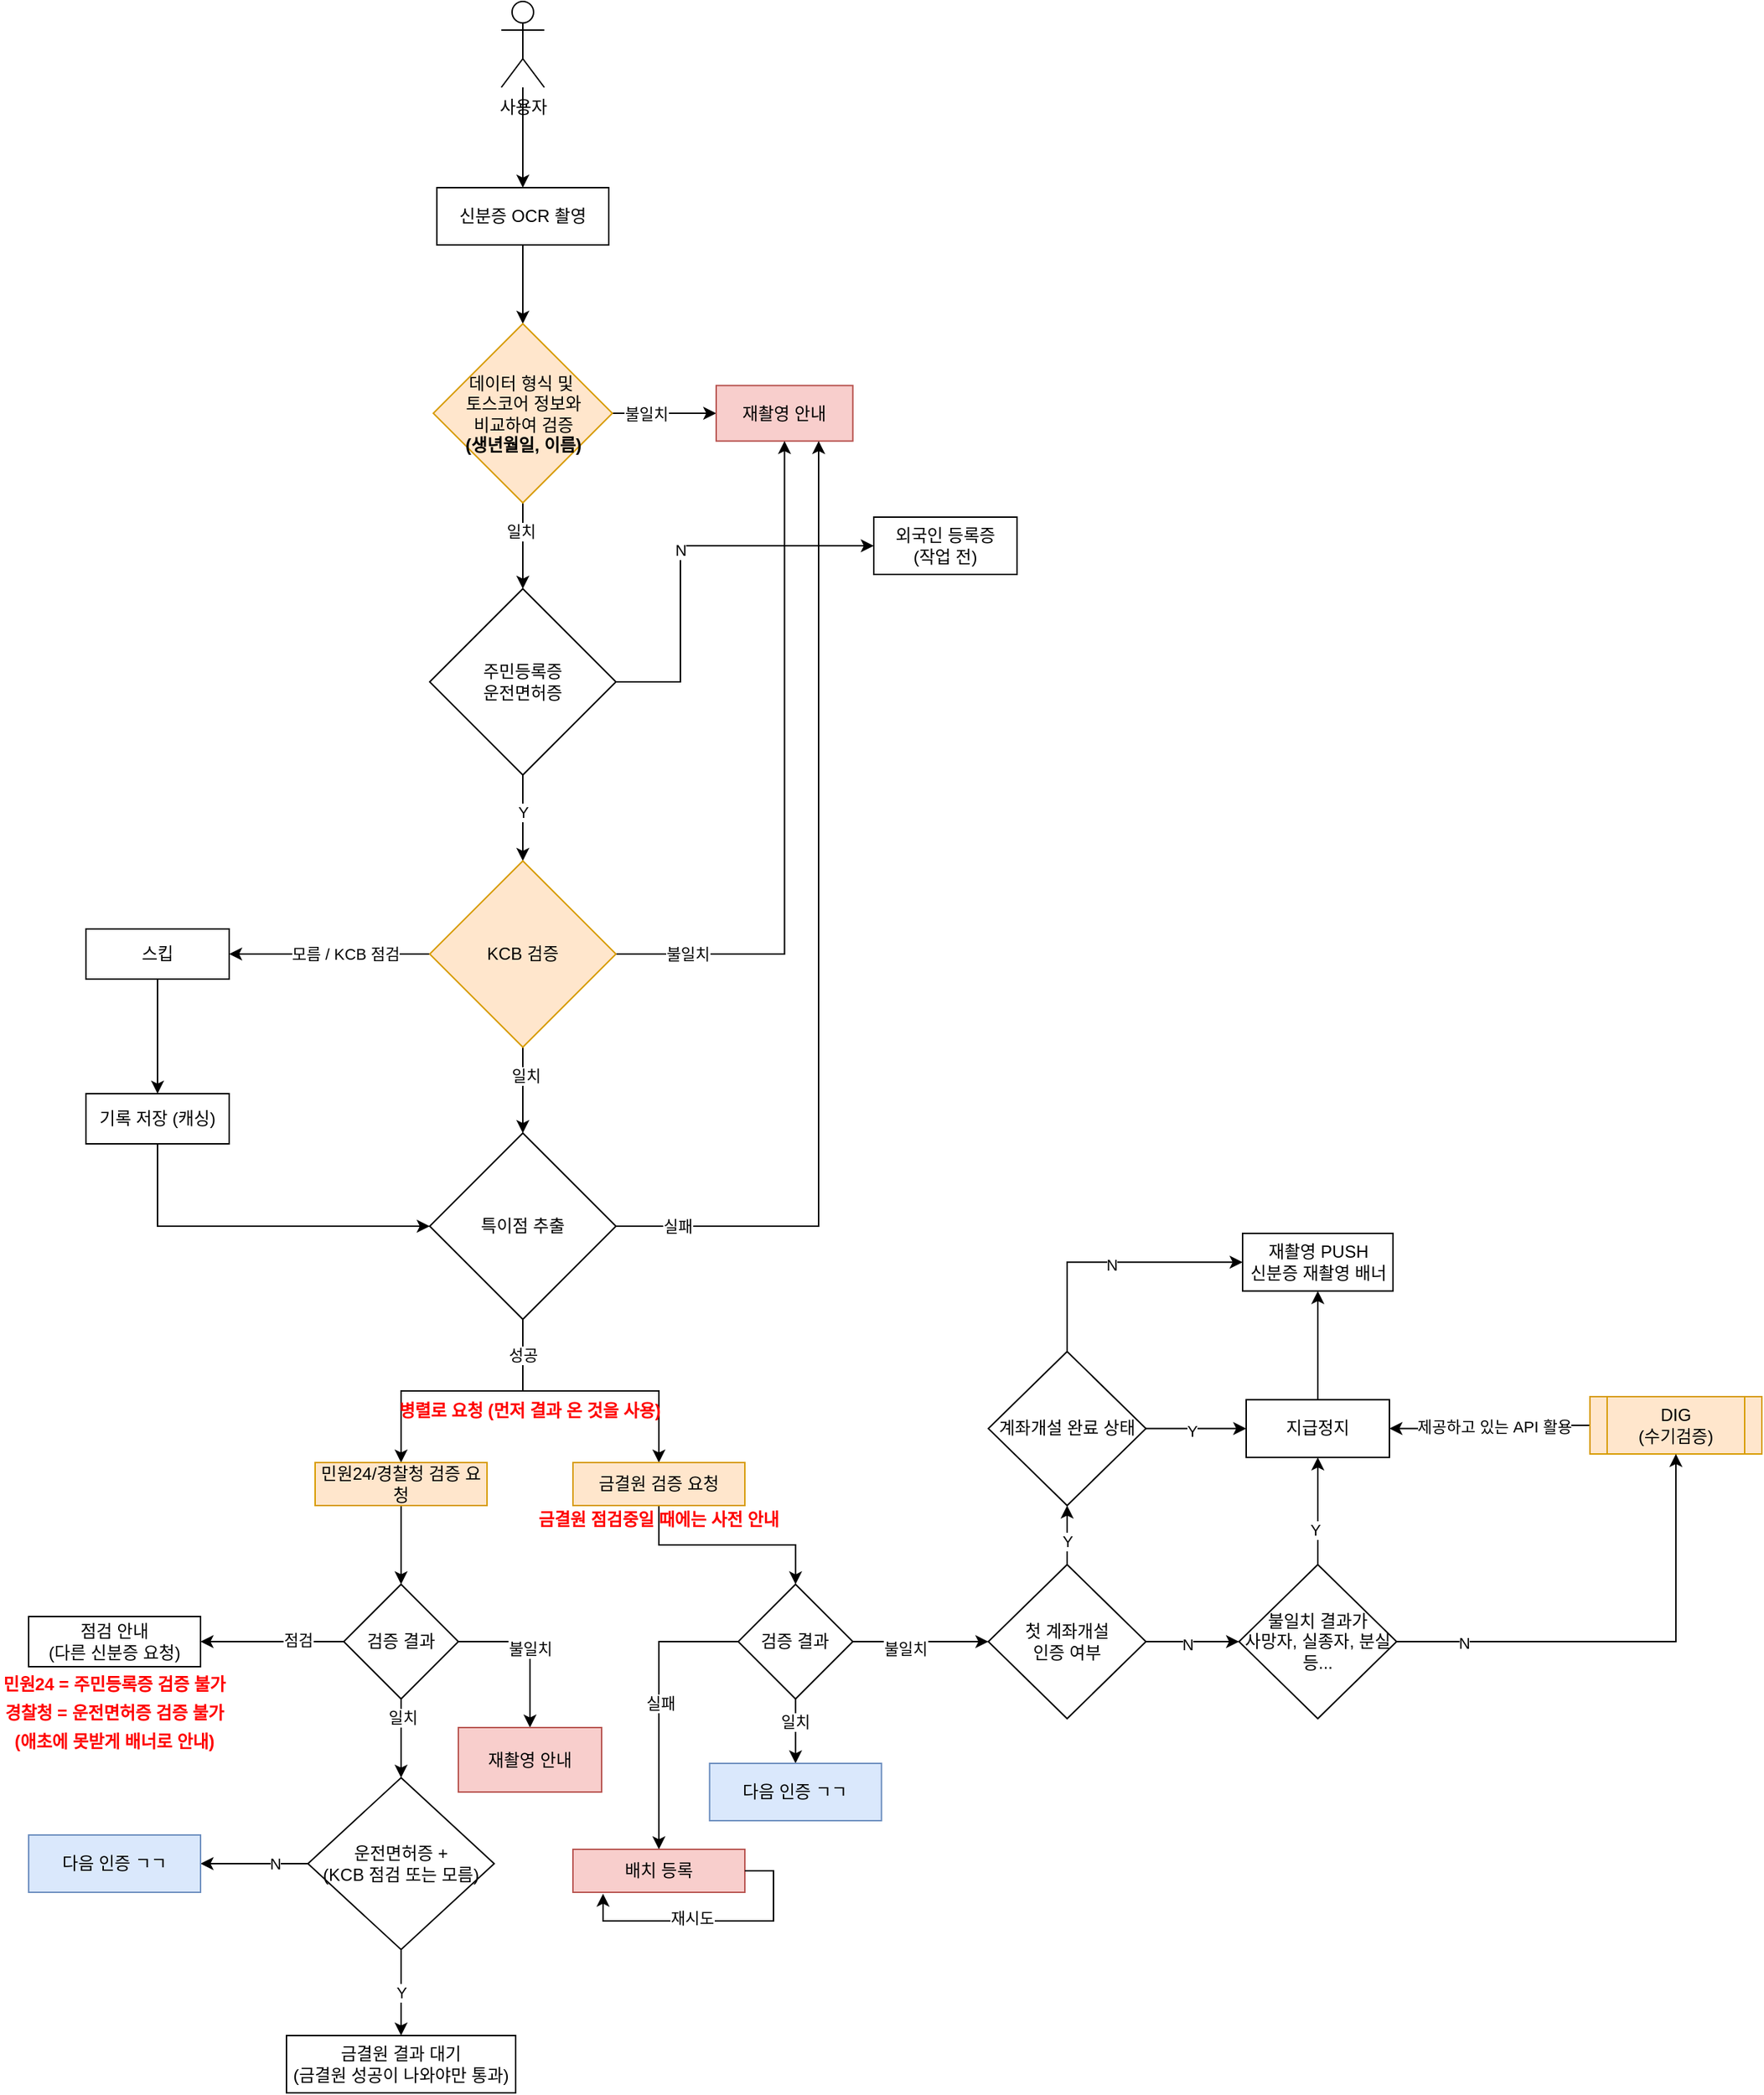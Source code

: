 <mxfile version="14.6.12" type="github">
  <diagram id="C5RBs43oDa-KdzZeNtuy" name="Page-1">
    <mxGraphModel dx="1773" dy="541" grid="1" gridSize="10" guides="1" tooltips="1" connect="1" arrows="1" fold="1" page="1" pageScale="1" pageWidth="827" pageHeight="1169" math="0" shadow="0">
      <root>
        <mxCell id="WIyWlLk6GJQsqaUBKTNV-0" />
        <mxCell id="WIyWlLk6GJQsqaUBKTNV-1" parent="WIyWlLk6GJQsqaUBKTNV-0" />
        <mxCell id="xMfNHaJi8qfaiqYtk1ZG-2" value="" style="edgeStyle=orthogonalEdgeStyle;rounded=0;orthogonalLoop=1;jettySize=auto;html=1;" edge="1" parent="WIyWlLk6GJQsqaUBKTNV-1" source="xMfNHaJi8qfaiqYtk1ZG-0" target="xMfNHaJi8qfaiqYtk1ZG-1">
          <mxGeometry relative="1" as="geometry" />
        </mxCell>
        <mxCell id="xMfNHaJi8qfaiqYtk1ZG-0" value="사용자" style="shape=umlActor;verticalLabelPosition=bottom;verticalAlign=top;html=1;outlineConnect=0;" vertex="1" parent="WIyWlLk6GJQsqaUBKTNV-1">
          <mxGeometry x="220" y="20" width="30" height="60" as="geometry" />
        </mxCell>
        <mxCell id="xMfNHaJi8qfaiqYtk1ZG-4" value="" style="edgeStyle=orthogonalEdgeStyle;rounded=0;orthogonalLoop=1;jettySize=auto;html=1;" edge="1" parent="WIyWlLk6GJQsqaUBKTNV-1" source="xMfNHaJi8qfaiqYtk1ZG-1" target="xMfNHaJi8qfaiqYtk1ZG-3">
          <mxGeometry relative="1" as="geometry" />
        </mxCell>
        <mxCell id="xMfNHaJi8qfaiqYtk1ZG-1" value="신분증 OCR 촬영" style="whiteSpace=wrap;html=1;verticalAlign=middle;" vertex="1" parent="WIyWlLk6GJQsqaUBKTNV-1">
          <mxGeometry x="175" y="150" width="120" height="40" as="geometry" />
        </mxCell>
        <mxCell id="xMfNHaJi8qfaiqYtk1ZG-6" value="" style="edgeStyle=orthogonalEdgeStyle;rounded=0;orthogonalLoop=1;jettySize=auto;html=1;" edge="1" parent="WIyWlLk6GJQsqaUBKTNV-1" source="xMfNHaJi8qfaiqYtk1ZG-3" target="xMfNHaJi8qfaiqYtk1ZG-5">
          <mxGeometry relative="1" as="geometry" />
        </mxCell>
        <mxCell id="xMfNHaJi8qfaiqYtk1ZG-11" value="일치&amp;nbsp;" style="edgeLabel;html=1;align=center;verticalAlign=middle;resizable=0;points=[];" vertex="1" connectable="0" parent="xMfNHaJi8qfaiqYtk1ZG-6">
          <mxGeometry x="0.24" relative="1" as="geometry">
            <mxPoint y="-17" as="offset" />
          </mxGeometry>
        </mxCell>
        <mxCell id="xMfNHaJi8qfaiqYtk1ZG-13" value="" style="edgeStyle=orthogonalEdgeStyle;rounded=0;orthogonalLoop=1;jettySize=auto;html=1;" edge="1" parent="WIyWlLk6GJQsqaUBKTNV-1" source="xMfNHaJi8qfaiqYtk1ZG-3" target="xMfNHaJi8qfaiqYtk1ZG-12">
          <mxGeometry relative="1" as="geometry" />
        </mxCell>
        <mxCell id="xMfNHaJi8qfaiqYtk1ZG-14" value="불일치" style="edgeLabel;html=1;align=center;verticalAlign=middle;resizable=0;points=[];" vertex="1" connectable="0" parent="xMfNHaJi8qfaiqYtk1ZG-13">
          <mxGeometry x="0.248" y="2" relative="1" as="geometry">
            <mxPoint x="-22" y="2" as="offset" />
          </mxGeometry>
        </mxCell>
        <mxCell id="xMfNHaJi8qfaiqYtk1ZG-3" value="데이터 형식 및&amp;nbsp;&lt;br&gt;토스코어 정보와 &lt;br&gt;비교하여 검증&lt;br&gt;&lt;b&gt;(생년월일, 이름)&lt;/b&gt;" style="rhombus;whiteSpace=wrap;html=1;verticalAlign=middle;fillColor=#ffe6cc;strokeColor=#d79b00;" vertex="1" parent="WIyWlLk6GJQsqaUBKTNV-1">
          <mxGeometry x="172.5" y="245" width="125" height="125" as="geometry" />
        </mxCell>
        <mxCell id="xMfNHaJi8qfaiqYtk1ZG-10" value="N" style="edgeStyle=orthogonalEdgeStyle;rounded=0;orthogonalLoop=1;jettySize=auto;html=1;" edge="1" parent="WIyWlLk6GJQsqaUBKTNV-1" source="xMfNHaJi8qfaiqYtk1ZG-5" target="xMfNHaJi8qfaiqYtk1ZG-9">
          <mxGeometry relative="1" as="geometry">
            <Array as="points">
              <mxPoint x="345" y="495" />
              <mxPoint x="345" y="440" />
              <mxPoint x="345" y="440" />
            </Array>
          </mxGeometry>
        </mxCell>
        <mxCell id="xMfNHaJi8qfaiqYtk1ZG-16" value="" style="edgeStyle=orthogonalEdgeStyle;rounded=0;orthogonalLoop=1;jettySize=auto;html=1;" edge="1" parent="WIyWlLk6GJQsqaUBKTNV-1" source="xMfNHaJi8qfaiqYtk1ZG-5" target="xMfNHaJi8qfaiqYtk1ZG-15">
          <mxGeometry relative="1" as="geometry" />
        </mxCell>
        <mxCell id="xMfNHaJi8qfaiqYtk1ZG-17" value="Y" style="edgeLabel;html=1;align=center;verticalAlign=middle;resizable=0;points=[];" vertex="1" connectable="0" parent="xMfNHaJi8qfaiqYtk1ZG-16">
          <mxGeometry x="-0.15" relative="1" as="geometry">
            <mxPoint as="offset" />
          </mxGeometry>
        </mxCell>
        <mxCell id="xMfNHaJi8qfaiqYtk1ZG-5" value="주민등록증&lt;br&gt;운전면허증" style="rhombus;whiteSpace=wrap;html=1;" vertex="1" parent="WIyWlLk6GJQsqaUBKTNV-1">
          <mxGeometry x="170" y="430" width="130" height="130" as="geometry" />
        </mxCell>
        <mxCell id="xMfNHaJi8qfaiqYtk1ZG-9" value="외국인 등록증&lt;br&gt;(작업 전)" style="whiteSpace=wrap;html=1;" vertex="1" parent="WIyWlLk6GJQsqaUBKTNV-1">
          <mxGeometry x="480" y="380" width="100" height="40" as="geometry" />
        </mxCell>
        <mxCell id="xMfNHaJi8qfaiqYtk1ZG-12" value="재촬영 안내" style="whiteSpace=wrap;html=1;fillColor=#f8cecc;strokeColor=#b85450;" vertex="1" parent="WIyWlLk6GJQsqaUBKTNV-1">
          <mxGeometry x="370" y="288.13" width="95.38" height="38.75" as="geometry" />
        </mxCell>
        <mxCell id="xMfNHaJi8qfaiqYtk1ZG-19" value="" style="edgeStyle=orthogonalEdgeStyle;rounded=0;orthogonalLoop=1;jettySize=auto;html=1;" edge="1" parent="WIyWlLk6GJQsqaUBKTNV-1" source="xMfNHaJi8qfaiqYtk1ZG-15" target="xMfNHaJi8qfaiqYtk1ZG-18">
          <mxGeometry relative="1" as="geometry" />
        </mxCell>
        <mxCell id="xMfNHaJi8qfaiqYtk1ZG-20" value="모름 / KCB 점검" style="edgeLabel;html=1;align=center;verticalAlign=middle;resizable=0;points=[];" vertex="1" connectable="0" parent="xMfNHaJi8qfaiqYtk1ZG-19">
          <mxGeometry x="-0.153" relative="1" as="geometry">
            <mxPoint as="offset" />
          </mxGeometry>
        </mxCell>
        <mxCell id="xMfNHaJi8qfaiqYtk1ZG-24" value="" style="edgeStyle=orthogonalEdgeStyle;rounded=0;orthogonalLoop=1;jettySize=auto;html=1;" edge="1" parent="WIyWlLk6GJQsqaUBKTNV-1" source="xMfNHaJi8qfaiqYtk1ZG-15" target="xMfNHaJi8qfaiqYtk1ZG-23">
          <mxGeometry relative="1" as="geometry" />
        </mxCell>
        <mxCell id="xMfNHaJi8qfaiqYtk1ZG-26" value="일치" style="edgeLabel;html=1;align=center;verticalAlign=middle;resizable=0;points=[];" vertex="1" connectable="0" parent="xMfNHaJi8qfaiqYtk1ZG-24">
          <mxGeometry x="-0.333" y="2" relative="1" as="geometry">
            <mxPoint as="offset" />
          </mxGeometry>
        </mxCell>
        <mxCell id="xMfNHaJi8qfaiqYtk1ZG-28" value="" style="edgeStyle=orthogonalEdgeStyle;rounded=0;orthogonalLoop=1;jettySize=auto;html=1;entryX=0.5;entryY=1;entryDx=0;entryDy=0;" edge="1" parent="WIyWlLk6GJQsqaUBKTNV-1" source="xMfNHaJi8qfaiqYtk1ZG-15" target="xMfNHaJi8qfaiqYtk1ZG-12">
          <mxGeometry relative="1" as="geometry">
            <mxPoint x="370" y="685" as="targetPoint" />
          </mxGeometry>
        </mxCell>
        <mxCell id="xMfNHaJi8qfaiqYtk1ZG-29" value="불일치" style="edgeLabel;html=1;align=center;verticalAlign=middle;resizable=0;points=[];" vertex="1" connectable="0" parent="xMfNHaJi8qfaiqYtk1ZG-28">
          <mxGeometry x="-0.224" y="-4" relative="1" as="geometry">
            <mxPoint x="-72" y="67" as="offset" />
          </mxGeometry>
        </mxCell>
        <mxCell id="xMfNHaJi8qfaiqYtk1ZG-15" value="KCB 검증" style="rhombus;whiteSpace=wrap;html=1;fillColor=#ffe6cc;strokeColor=#d79b00;" vertex="1" parent="WIyWlLk6GJQsqaUBKTNV-1">
          <mxGeometry x="170" y="620" width="130" height="130" as="geometry" />
        </mxCell>
        <mxCell id="xMfNHaJi8qfaiqYtk1ZG-22" value="" style="edgeStyle=orthogonalEdgeStyle;rounded=0;orthogonalLoop=1;jettySize=auto;html=1;" edge="1" parent="WIyWlLk6GJQsqaUBKTNV-1" source="xMfNHaJi8qfaiqYtk1ZG-18" target="xMfNHaJi8qfaiqYtk1ZG-21">
          <mxGeometry relative="1" as="geometry" />
        </mxCell>
        <mxCell id="xMfNHaJi8qfaiqYtk1ZG-18" value="스킵" style="whiteSpace=wrap;html=1;" vertex="1" parent="WIyWlLk6GJQsqaUBKTNV-1">
          <mxGeometry x="-70" y="667.5" width="100" height="35" as="geometry" />
        </mxCell>
        <mxCell id="xMfNHaJi8qfaiqYtk1ZG-25" style="edgeStyle=orthogonalEdgeStyle;rounded=0;orthogonalLoop=1;jettySize=auto;html=1;entryX=0;entryY=0.5;entryDx=0;entryDy=0;" edge="1" parent="WIyWlLk6GJQsqaUBKTNV-1" source="xMfNHaJi8qfaiqYtk1ZG-21" target="xMfNHaJi8qfaiqYtk1ZG-23">
          <mxGeometry relative="1" as="geometry">
            <Array as="points">
              <mxPoint x="-20" y="875" />
            </Array>
          </mxGeometry>
        </mxCell>
        <mxCell id="xMfNHaJi8qfaiqYtk1ZG-21" value="기록 저장 (캐싱)" style="whiteSpace=wrap;html=1;" vertex="1" parent="WIyWlLk6GJQsqaUBKTNV-1">
          <mxGeometry x="-70" y="782.5" width="100" height="35" as="geometry" />
        </mxCell>
        <mxCell id="xMfNHaJi8qfaiqYtk1ZG-32" style="edgeStyle=orthogonalEdgeStyle;rounded=0;orthogonalLoop=1;jettySize=auto;html=1;entryX=0.75;entryY=1;entryDx=0;entryDy=0;" edge="1" parent="WIyWlLk6GJQsqaUBKTNV-1" source="xMfNHaJi8qfaiqYtk1ZG-23" target="xMfNHaJi8qfaiqYtk1ZG-12">
          <mxGeometry relative="1" as="geometry" />
        </mxCell>
        <mxCell id="xMfNHaJi8qfaiqYtk1ZG-33" value="실패" style="edgeLabel;html=1;align=center;verticalAlign=middle;resizable=0;points=[];" vertex="1" connectable="0" parent="xMfNHaJi8qfaiqYtk1ZG-32">
          <mxGeometry x="-0.875" relative="1" as="geometry">
            <mxPoint as="offset" />
          </mxGeometry>
        </mxCell>
        <mxCell id="xMfNHaJi8qfaiqYtk1ZG-35" value="" style="edgeStyle=orthogonalEdgeStyle;rounded=0;orthogonalLoop=1;jettySize=auto;html=1;" edge="1" parent="WIyWlLk6GJQsqaUBKTNV-1" source="xMfNHaJi8qfaiqYtk1ZG-23" target="xMfNHaJi8qfaiqYtk1ZG-34">
          <mxGeometry relative="1" as="geometry" />
        </mxCell>
        <mxCell id="xMfNHaJi8qfaiqYtk1ZG-36" style="edgeStyle=orthogonalEdgeStyle;rounded=0;orthogonalLoop=1;jettySize=auto;html=1;entryX=0.5;entryY=0;entryDx=0;entryDy=0;" edge="1" parent="WIyWlLk6GJQsqaUBKTNV-1" source="xMfNHaJi8qfaiqYtk1ZG-23" target="xMfNHaJi8qfaiqYtk1ZG-37">
          <mxGeometry relative="1" as="geometry">
            <mxPoint x="300" y="1010" as="targetPoint" />
          </mxGeometry>
        </mxCell>
        <mxCell id="xMfNHaJi8qfaiqYtk1ZG-41" value="성공" style="edgeLabel;html=1;align=center;verticalAlign=middle;resizable=0;points=[];" vertex="1" connectable="0" parent="xMfNHaJi8qfaiqYtk1ZG-36">
          <mxGeometry x="-0.746" relative="1" as="geometry">
            <mxPoint as="offset" />
          </mxGeometry>
        </mxCell>
        <mxCell id="xMfNHaJi8qfaiqYtk1ZG-23" value="특이점 추출" style="rhombus;whiteSpace=wrap;html=1;" vertex="1" parent="WIyWlLk6GJQsqaUBKTNV-1">
          <mxGeometry x="170" y="810" width="130" height="130" as="geometry" />
        </mxCell>
        <mxCell id="xMfNHaJi8qfaiqYtk1ZG-45" value="" style="edgeStyle=orthogonalEdgeStyle;rounded=0;orthogonalLoop=1;jettySize=auto;html=1;fontColor=#FF0000;" edge="1" parent="WIyWlLk6GJQsqaUBKTNV-1" source="xMfNHaJi8qfaiqYtk1ZG-34" target="xMfNHaJi8qfaiqYtk1ZG-44">
          <mxGeometry relative="1" as="geometry" />
        </mxCell>
        <mxCell id="xMfNHaJi8qfaiqYtk1ZG-34" value="민원24/경찰청 검증 요청" style="whiteSpace=wrap;html=1;fillColor=#ffe6cc;strokeColor=#d79b00;" vertex="1" parent="WIyWlLk6GJQsqaUBKTNV-1">
          <mxGeometry x="90" y="1040" width="120" height="30" as="geometry" />
        </mxCell>
        <mxCell id="xMfNHaJi8qfaiqYtk1ZG-47" value="" style="edgeStyle=orthogonalEdgeStyle;rounded=0;orthogonalLoop=1;jettySize=auto;html=1;fontColor=#FF0000;" edge="1" parent="WIyWlLk6GJQsqaUBKTNV-1" source="xMfNHaJi8qfaiqYtk1ZG-37" target="xMfNHaJi8qfaiqYtk1ZG-46">
          <mxGeometry relative="1" as="geometry" />
        </mxCell>
        <mxCell id="xMfNHaJi8qfaiqYtk1ZG-37" value="금결원 검증 요청" style="whiteSpace=wrap;html=1;fillColor=#ffe6cc;strokeColor=#d79b00;" vertex="1" parent="WIyWlLk6GJQsqaUBKTNV-1">
          <mxGeometry x="270" y="1040" width="120" height="30" as="geometry" />
        </mxCell>
        <mxCell id="xMfNHaJi8qfaiqYtk1ZG-42" value="병렬로 요청 (먼저 결과 온 것을 사용)" style="text;html=1;strokeColor=none;fillColor=none;align=center;verticalAlign=middle;whiteSpace=wrap;rounded=0;fontStyle=1;fontColor=#FF0000;" vertex="1" parent="WIyWlLk6GJQsqaUBKTNV-1">
          <mxGeometry x="145" y="994" width="190" height="20" as="geometry" />
        </mxCell>
        <mxCell id="xMfNHaJi8qfaiqYtk1ZG-49" value="" style="edgeStyle=orthogonalEdgeStyle;rounded=0;orthogonalLoop=1;jettySize=auto;html=1;fontColor=#FF0000;" edge="1" parent="WIyWlLk6GJQsqaUBKTNV-1" source="xMfNHaJi8qfaiqYtk1ZG-44" target="xMfNHaJi8qfaiqYtk1ZG-48">
          <mxGeometry relative="1" as="geometry" />
        </mxCell>
        <mxCell id="xMfNHaJi8qfaiqYtk1ZG-50" value="&lt;font color=&quot;#000000&quot;&gt;점검&lt;/font&gt;" style="edgeLabel;html=1;align=center;verticalAlign=middle;resizable=0;points=[];fontColor=#FF0000;" vertex="1" connectable="0" parent="xMfNHaJi8qfaiqYtk1ZG-49">
          <mxGeometry x="-0.36" y="-1" relative="1" as="geometry">
            <mxPoint as="offset" />
          </mxGeometry>
        </mxCell>
        <mxCell id="xMfNHaJi8qfaiqYtk1ZG-56" value="" style="edgeStyle=orthogonalEdgeStyle;rounded=0;orthogonalLoop=1;jettySize=auto;html=1;fontColor=#FF0000;" edge="1" parent="WIyWlLk6GJQsqaUBKTNV-1" source="xMfNHaJi8qfaiqYtk1ZG-44" target="xMfNHaJi8qfaiqYtk1ZG-55">
          <mxGeometry relative="1" as="geometry" />
        </mxCell>
        <mxCell id="xMfNHaJi8qfaiqYtk1ZG-57" value="&lt;font color=&quot;#000000&quot;&gt;&lt;span&gt;일치&lt;/span&gt;&lt;/font&gt;" style="edgeLabel;html=1;align=center;verticalAlign=middle;resizable=0;points=[];fontColor=#FF0000;" vertex="1" connectable="0" parent="xMfNHaJi8qfaiqYtk1ZG-56">
          <mxGeometry x="-0.538" y="1" relative="1" as="geometry">
            <mxPoint as="offset" />
          </mxGeometry>
        </mxCell>
        <mxCell id="xMfNHaJi8qfaiqYtk1ZG-64" value="&lt;font color=&quot;#000000&quot;&gt;불일치&lt;/font&gt;" style="edgeStyle=orthogonalEdgeStyle;rounded=0;orthogonalLoop=1;jettySize=auto;html=1;fontColor=#FF0000;" edge="1" parent="WIyWlLk6GJQsqaUBKTNV-1" source="xMfNHaJi8qfaiqYtk1ZG-44" target="xMfNHaJi8qfaiqYtk1ZG-65">
          <mxGeometry relative="1" as="geometry">
            <mxPoint x="230" y="1230" as="targetPoint" />
            <Array as="points">
              <mxPoint x="240" y="1165" />
            </Array>
          </mxGeometry>
        </mxCell>
        <mxCell id="xMfNHaJi8qfaiqYtk1ZG-44" value="검증 결과" style="rhombus;whiteSpace=wrap;html=1;" vertex="1" parent="WIyWlLk6GJQsqaUBKTNV-1">
          <mxGeometry x="110" y="1125" width="80" height="80" as="geometry" />
        </mxCell>
        <mxCell id="xMfNHaJi8qfaiqYtk1ZG-66" style="edgeStyle=orthogonalEdgeStyle;rounded=0;orthogonalLoop=1;jettySize=auto;html=1;fontColor=#FF0000;exitX=0;exitY=0.5;exitDx=0;exitDy=0;" edge="1" parent="WIyWlLk6GJQsqaUBKTNV-1" source="xMfNHaJi8qfaiqYtk1ZG-46" target="xMfNHaJi8qfaiqYtk1ZG-67">
          <mxGeometry relative="1" as="geometry">
            <mxPoint x="330" y="1280" as="targetPoint" />
            <mxPoint x="330" y="1180" as="sourcePoint" />
          </mxGeometry>
        </mxCell>
        <mxCell id="xMfNHaJi8qfaiqYtk1ZG-68" value="실패" style="edgeLabel;html=1;align=center;verticalAlign=middle;resizable=0;points=[];" vertex="1" connectable="0" parent="xMfNHaJi8qfaiqYtk1ZG-66">
          <mxGeometry x="-0.018" y="1" relative="1" as="geometry">
            <mxPoint as="offset" />
          </mxGeometry>
        </mxCell>
        <mxCell id="xMfNHaJi8qfaiqYtk1ZG-72" style="edgeStyle=orthogonalEdgeStyle;rounded=0;orthogonalLoop=1;jettySize=auto;html=1;fontColor=#000000;" edge="1" parent="WIyWlLk6GJQsqaUBKTNV-1" source="xMfNHaJi8qfaiqYtk1ZG-46" target="xMfNHaJi8qfaiqYtk1ZG-71">
          <mxGeometry relative="1" as="geometry" />
        </mxCell>
        <mxCell id="xMfNHaJi8qfaiqYtk1ZG-73" value="일치" style="edgeLabel;html=1;align=center;verticalAlign=middle;resizable=0;points=[];fontColor=#000000;" vertex="1" connectable="0" parent="xMfNHaJi8qfaiqYtk1ZG-72">
          <mxGeometry x="-0.289" y="-1" relative="1" as="geometry">
            <mxPoint as="offset" />
          </mxGeometry>
        </mxCell>
        <mxCell id="xMfNHaJi8qfaiqYtk1ZG-74" style="edgeStyle=orthogonalEdgeStyle;rounded=0;orthogonalLoop=1;jettySize=auto;html=1;fontColor=#000000;" edge="1" parent="WIyWlLk6GJQsqaUBKTNV-1" source="xMfNHaJi8qfaiqYtk1ZG-46">
          <mxGeometry relative="1" as="geometry">
            <mxPoint x="560" y="1165" as="targetPoint" />
          </mxGeometry>
        </mxCell>
        <mxCell id="xMfNHaJi8qfaiqYtk1ZG-80" value="불일치" style="edgeLabel;html=1;align=center;verticalAlign=middle;resizable=0;points=[];fontColor=#000000;" vertex="1" connectable="0" parent="xMfNHaJi8qfaiqYtk1ZG-74">
          <mxGeometry x="-0.247" y="-5" relative="1" as="geometry">
            <mxPoint as="offset" />
          </mxGeometry>
        </mxCell>
        <mxCell id="xMfNHaJi8qfaiqYtk1ZG-46" value="&lt;span&gt;검증 결과&lt;/span&gt;" style="rhombus;whiteSpace=wrap;html=1;" vertex="1" parent="WIyWlLk6GJQsqaUBKTNV-1">
          <mxGeometry x="385.38" y="1125" width="80" height="80" as="geometry" />
        </mxCell>
        <mxCell id="xMfNHaJi8qfaiqYtk1ZG-48" value="점검 안내 &lt;br&gt;(다른 신분증 요청)" style="whiteSpace=wrap;html=1;" vertex="1" parent="WIyWlLk6GJQsqaUBKTNV-1">
          <mxGeometry x="-110" y="1147.5" width="120" height="35" as="geometry" />
        </mxCell>
        <mxCell id="xMfNHaJi8qfaiqYtk1ZG-53" value="민원24 = 주민등록증 검증 불가" style="text;html=1;strokeColor=none;fillColor=none;align=center;verticalAlign=middle;whiteSpace=wrap;rounded=0;fontColor=#FF0000;fontStyle=1" vertex="1" parent="WIyWlLk6GJQsqaUBKTNV-1">
          <mxGeometry x="-130" y="1185" width="160" height="20" as="geometry" />
        </mxCell>
        <mxCell id="xMfNHaJi8qfaiqYtk1ZG-54" value="경찰청 = 운전면허증 검증 불가" style="text;html=1;strokeColor=none;fillColor=none;align=center;verticalAlign=middle;whiteSpace=wrap;rounded=0;fontColor=#FF0000;fontStyle=1" vertex="1" parent="WIyWlLk6GJQsqaUBKTNV-1">
          <mxGeometry x="-130" y="1205" width="160" height="20" as="geometry" />
        </mxCell>
        <mxCell id="xMfNHaJi8qfaiqYtk1ZG-59" value="" style="edgeStyle=orthogonalEdgeStyle;rounded=0;orthogonalLoop=1;jettySize=auto;html=1;fontColor=#FF0000;" edge="1" parent="WIyWlLk6GJQsqaUBKTNV-1" source="xMfNHaJi8qfaiqYtk1ZG-55" target="xMfNHaJi8qfaiqYtk1ZG-58">
          <mxGeometry relative="1" as="geometry" />
        </mxCell>
        <mxCell id="xMfNHaJi8qfaiqYtk1ZG-60" value="&lt;font color=&quot;#000000&quot;&gt;N&lt;/font&gt;" style="edgeLabel;html=1;align=center;verticalAlign=middle;resizable=0;points=[];fontColor=#FF0000;" vertex="1" connectable="0" parent="xMfNHaJi8qfaiqYtk1ZG-59">
          <mxGeometry x="-0.387" relative="1" as="geometry">
            <mxPoint as="offset" />
          </mxGeometry>
        </mxCell>
        <mxCell id="xMfNHaJi8qfaiqYtk1ZG-62" value="&lt;font color=&quot;#000000&quot;&gt;Y&lt;/font&gt;" style="edgeStyle=orthogonalEdgeStyle;rounded=0;orthogonalLoop=1;jettySize=auto;html=1;fontColor=#FF0000;" edge="1" parent="WIyWlLk6GJQsqaUBKTNV-1" source="xMfNHaJi8qfaiqYtk1ZG-55" target="xMfNHaJi8qfaiqYtk1ZG-61">
          <mxGeometry relative="1" as="geometry" />
        </mxCell>
        <mxCell id="xMfNHaJi8qfaiqYtk1ZG-55" value="운전면허증 + &lt;br&gt;(KCB 점검 또는 모름)" style="rhombus;whiteSpace=wrap;html=1;" vertex="1" parent="WIyWlLk6GJQsqaUBKTNV-1">
          <mxGeometry x="85" y="1260" width="130" height="120" as="geometry" />
        </mxCell>
        <mxCell id="xMfNHaJi8qfaiqYtk1ZG-58" value="다음 인증 ㄱㄱ" style="whiteSpace=wrap;html=1;fillColor=#dae8fc;strokeColor=#6c8ebf;" vertex="1" parent="WIyWlLk6GJQsqaUBKTNV-1">
          <mxGeometry x="-110" y="1300" width="120" height="40" as="geometry" />
        </mxCell>
        <mxCell id="xMfNHaJi8qfaiqYtk1ZG-61" value="금결원 결과 대기&lt;br&gt;(금결원 성공이 나와야만 통과)" style="whiteSpace=wrap;html=1;" vertex="1" parent="WIyWlLk6GJQsqaUBKTNV-1">
          <mxGeometry x="70" y="1440" width="160" height="40" as="geometry" />
        </mxCell>
        <mxCell id="xMfNHaJi8qfaiqYtk1ZG-65" value="&lt;font color=&quot;#000000&quot;&gt;재촬영 안내&lt;/font&gt;" style="rounded=0;whiteSpace=wrap;html=1;fillColor=#f8cecc;strokeColor=#b85450;" vertex="1" parent="WIyWlLk6GJQsqaUBKTNV-1">
          <mxGeometry x="190" y="1225" width="100" height="45" as="geometry" />
        </mxCell>
        <mxCell id="xMfNHaJi8qfaiqYtk1ZG-67" value="&lt;font color=&quot;#000000&quot;&gt;배치 등록&lt;/font&gt;" style="rounded=0;whiteSpace=wrap;html=1;fillColor=#f8cecc;strokeColor=#b85450;" vertex="1" parent="WIyWlLk6GJQsqaUBKTNV-1">
          <mxGeometry x="270" y="1310" width="120" height="30" as="geometry" />
        </mxCell>
        <mxCell id="xMfNHaJi8qfaiqYtk1ZG-69" style="edgeStyle=orthogonalEdgeStyle;rounded=0;orthogonalLoop=1;jettySize=auto;html=1;entryX=0.175;entryY=1.033;entryDx=0;entryDy=0;entryPerimeter=0;fontColor=#000000;" edge="1" parent="WIyWlLk6GJQsqaUBKTNV-1" source="xMfNHaJi8qfaiqYtk1ZG-67" target="xMfNHaJi8qfaiqYtk1ZG-67">
          <mxGeometry relative="1" as="geometry">
            <Array as="points">
              <mxPoint x="410" y="1325" />
              <mxPoint x="410" y="1360" />
              <mxPoint x="291" y="1360" />
            </Array>
          </mxGeometry>
        </mxCell>
        <mxCell id="xMfNHaJi8qfaiqYtk1ZG-70" value="재시도" style="edgeLabel;html=1;align=center;verticalAlign=middle;resizable=0;points=[];fontColor=#000000;" vertex="1" connectable="0" parent="xMfNHaJi8qfaiqYtk1ZG-69">
          <mxGeometry x="0.161" y="-2" relative="1" as="geometry">
            <mxPoint as="offset" />
          </mxGeometry>
        </mxCell>
        <mxCell id="xMfNHaJi8qfaiqYtk1ZG-71" value="다음 인증 ㄱㄱ" style="whiteSpace=wrap;html=1;fillColor=#dae8fc;strokeColor=#6c8ebf;" vertex="1" parent="WIyWlLk6GJQsqaUBKTNV-1">
          <mxGeometry x="365.38" y="1250" width="120" height="40" as="geometry" />
        </mxCell>
        <mxCell id="xMfNHaJi8qfaiqYtk1ZG-82" value="" style="edgeStyle=orthogonalEdgeStyle;rounded=0;orthogonalLoop=1;jettySize=auto;html=1;fontColor=#000000;" edge="1" parent="WIyWlLk6GJQsqaUBKTNV-1" source="xMfNHaJi8qfaiqYtk1ZG-76" target="xMfNHaJi8qfaiqYtk1ZG-81">
          <mxGeometry relative="1" as="geometry" />
        </mxCell>
        <mxCell id="xMfNHaJi8qfaiqYtk1ZG-95" value="Y" style="edgeLabel;html=1;align=center;verticalAlign=middle;resizable=0;points=[];fontColor=#000000;" vertex="1" connectable="0" parent="xMfNHaJi8qfaiqYtk1ZG-82">
          <mxGeometry x="-0.164" relative="1" as="geometry">
            <mxPoint as="offset" />
          </mxGeometry>
        </mxCell>
        <mxCell id="xMfNHaJi8qfaiqYtk1ZG-97" value="" style="edgeStyle=orthogonalEdgeStyle;rounded=0;orthogonalLoop=1;jettySize=auto;html=1;fontColor=#000000;" edge="1" parent="WIyWlLk6GJQsqaUBKTNV-1" source="xMfNHaJi8qfaiqYtk1ZG-76" target="xMfNHaJi8qfaiqYtk1ZG-96">
          <mxGeometry relative="1" as="geometry" />
        </mxCell>
        <mxCell id="xMfNHaJi8qfaiqYtk1ZG-98" value="N" style="edgeLabel;html=1;align=center;verticalAlign=middle;resizable=0;points=[];fontColor=#000000;" vertex="1" connectable="0" parent="xMfNHaJi8qfaiqYtk1ZG-97">
          <mxGeometry x="-0.125" y="-2" relative="1" as="geometry">
            <mxPoint as="offset" />
          </mxGeometry>
        </mxCell>
        <mxCell id="xMfNHaJi8qfaiqYtk1ZG-76" value="첫 계좌개설 &lt;br&gt;인증 여부" style="rhombus;whiteSpace=wrap;html=1;" vertex="1" parent="WIyWlLk6GJQsqaUBKTNV-1">
          <mxGeometry x="560" y="1111.25" width="110" height="107.5" as="geometry" />
        </mxCell>
        <mxCell id="xMfNHaJi8qfaiqYtk1ZG-86" value="" style="edgeStyle=orthogonalEdgeStyle;rounded=0;orthogonalLoop=1;jettySize=auto;html=1;fontColor=#000000;" edge="1" parent="WIyWlLk6GJQsqaUBKTNV-1" source="xMfNHaJi8qfaiqYtk1ZG-81" target="xMfNHaJi8qfaiqYtk1ZG-85">
          <mxGeometry relative="1" as="geometry" />
        </mxCell>
        <mxCell id="xMfNHaJi8qfaiqYtk1ZG-94" value="Y" style="edgeLabel;html=1;align=center;verticalAlign=middle;resizable=0;points=[];fontColor=#000000;" vertex="1" connectable="0" parent="xMfNHaJi8qfaiqYtk1ZG-86">
          <mxGeometry x="-0.086" y="-1" relative="1" as="geometry">
            <mxPoint as="offset" />
          </mxGeometry>
        </mxCell>
        <mxCell id="xMfNHaJi8qfaiqYtk1ZG-107" style="edgeStyle=orthogonalEdgeStyle;rounded=0;orthogonalLoop=1;jettySize=auto;html=1;entryX=0;entryY=0.5;entryDx=0;entryDy=0;fontColor=#000000;" edge="1" parent="WIyWlLk6GJQsqaUBKTNV-1" source="xMfNHaJi8qfaiqYtk1ZG-81" target="xMfNHaJi8qfaiqYtk1ZG-101">
          <mxGeometry relative="1" as="geometry">
            <Array as="points">
              <mxPoint x="615" y="900" />
            </Array>
          </mxGeometry>
        </mxCell>
        <mxCell id="xMfNHaJi8qfaiqYtk1ZG-108" value="N" style="edgeLabel;html=1;align=center;verticalAlign=middle;resizable=0;points=[];fontColor=#000000;" vertex="1" connectable="0" parent="xMfNHaJi8qfaiqYtk1ZG-107">
          <mxGeometry x="0.01" y="-2" relative="1" as="geometry">
            <mxPoint as="offset" />
          </mxGeometry>
        </mxCell>
        <mxCell id="xMfNHaJi8qfaiqYtk1ZG-81" value="계좌개설 완료 상태" style="rhombus;whiteSpace=wrap;html=1;" vertex="1" parent="WIyWlLk6GJQsqaUBKTNV-1">
          <mxGeometry x="560" y="962.5" width="110" height="107.5" as="geometry" />
        </mxCell>
        <mxCell id="xMfNHaJi8qfaiqYtk1ZG-102" style="edgeStyle=orthogonalEdgeStyle;rounded=0;orthogonalLoop=1;jettySize=auto;html=1;entryX=0.5;entryY=1;entryDx=0;entryDy=0;fontColor=#000000;" edge="1" parent="WIyWlLk6GJQsqaUBKTNV-1" source="xMfNHaJi8qfaiqYtk1ZG-85" target="xMfNHaJi8qfaiqYtk1ZG-101">
          <mxGeometry relative="1" as="geometry" />
        </mxCell>
        <mxCell id="xMfNHaJi8qfaiqYtk1ZG-85" value="지급정지" style="whiteSpace=wrap;html=1;" vertex="1" parent="WIyWlLk6GJQsqaUBKTNV-1">
          <mxGeometry x="740" y="996.13" width="100" height="40.25" as="geometry" />
        </mxCell>
        <mxCell id="xMfNHaJi8qfaiqYtk1ZG-92" style="edgeStyle=orthogonalEdgeStyle;rounded=0;orthogonalLoop=1;jettySize=auto;html=1;entryX=1;entryY=0.5;entryDx=0;entryDy=0;fontColor=#000000;" edge="1" parent="WIyWlLk6GJQsqaUBKTNV-1" source="xMfNHaJi8qfaiqYtk1ZG-90" target="xMfNHaJi8qfaiqYtk1ZG-85">
          <mxGeometry relative="1" as="geometry" />
        </mxCell>
        <mxCell id="xMfNHaJi8qfaiqYtk1ZG-93" value="제공하고 있는 API 활용" style="edgeLabel;html=1;align=center;verticalAlign=middle;resizable=0;points=[];fontColor=#000000;" vertex="1" connectable="0" parent="xMfNHaJi8qfaiqYtk1ZG-92">
          <mxGeometry x="-0.054" y="1" relative="1" as="geometry">
            <mxPoint as="offset" />
          </mxGeometry>
        </mxCell>
        <mxCell id="xMfNHaJi8qfaiqYtk1ZG-90" value="DIG&lt;br&gt;(수기검증)" style="shape=process;whiteSpace=wrap;html=1;backgroundOutline=1;fillColor=#ffe6cc;strokeColor=#d79b00;" vertex="1" parent="WIyWlLk6GJQsqaUBKTNV-1">
          <mxGeometry x="980" y="994" width="120" height="40" as="geometry" />
        </mxCell>
        <mxCell id="xMfNHaJi8qfaiqYtk1ZG-99" style="edgeStyle=orthogonalEdgeStyle;rounded=0;orthogonalLoop=1;jettySize=auto;html=1;entryX=0.5;entryY=1;entryDx=0;entryDy=0;fontColor=#000000;" edge="1" parent="WIyWlLk6GJQsqaUBKTNV-1" source="xMfNHaJi8qfaiqYtk1ZG-96" target="xMfNHaJi8qfaiqYtk1ZG-85">
          <mxGeometry relative="1" as="geometry" />
        </mxCell>
        <mxCell id="xMfNHaJi8qfaiqYtk1ZG-100" value="Y" style="edgeLabel;html=1;align=center;verticalAlign=middle;resizable=0;points=[];fontColor=#000000;" vertex="1" connectable="0" parent="xMfNHaJi8qfaiqYtk1ZG-99">
          <mxGeometry x="-0.326" y="2" relative="1" as="geometry">
            <mxPoint as="offset" />
          </mxGeometry>
        </mxCell>
        <mxCell id="xMfNHaJi8qfaiqYtk1ZG-103" style="edgeStyle=orthogonalEdgeStyle;rounded=0;orthogonalLoop=1;jettySize=auto;html=1;entryX=0.5;entryY=1;entryDx=0;entryDy=0;fontColor=#000000;" edge="1" parent="WIyWlLk6GJQsqaUBKTNV-1" source="xMfNHaJi8qfaiqYtk1ZG-96" target="xMfNHaJi8qfaiqYtk1ZG-90">
          <mxGeometry relative="1" as="geometry" />
        </mxCell>
        <mxCell id="xMfNHaJi8qfaiqYtk1ZG-104" value="N" style="edgeLabel;html=1;align=center;verticalAlign=middle;resizable=0;points=[];fontColor=#000000;" vertex="1" connectable="0" parent="xMfNHaJi8qfaiqYtk1ZG-103">
          <mxGeometry x="-0.711" y="-1" relative="1" as="geometry">
            <mxPoint as="offset" />
          </mxGeometry>
        </mxCell>
        <mxCell id="xMfNHaJi8qfaiqYtk1ZG-96" value="불일치 결과가&lt;br&gt;사망자, 실종자, 분실 등..." style="rhombus;whiteSpace=wrap;html=1;" vertex="1" parent="WIyWlLk6GJQsqaUBKTNV-1">
          <mxGeometry x="735" y="1111.25" width="110" height="107.5" as="geometry" />
        </mxCell>
        <mxCell id="xMfNHaJi8qfaiqYtk1ZG-101" value="재촬영 PUSH&lt;br&gt;신분증 재촬영 배너" style="whiteSpace=wrap;html=1;" vertex="1" parent="WIyWlLk6GJQsqaUBKTNV-1">
          <mxGeometry x="737.5" y="880" width="105" height="40.25" as="geometry" />
        </mxCell>
        <mxCell id="xMfNHaJi8qfaiqYtk1ZG-105" value="(애초에 못받게 배너로 안내)" style="text;html=1;strokeColor=none;fillColor=none;align=center;verticalAlign=middle;whiteSpace=wrap;rounded=0;fontColor=#FF0000;fontStyle=1" vertex="1" parent="WIyWlLk6GJQsqaUBKTNV-1">
          <mxGeometry x="-130" y="1225" width="160" height="20" as="geometry" />
        </mxCell>
        <mxCell id="xMfNHaJi8qfaiqYtk1ZG-106" value="금결원 점검중일 때에는 사전 안내" style="text;html=1;strokeColor=none;fillColor=none;align=center;verticalAlign=middle;whiteSpace=wrap;rounded=0;fontColor=#FF0000;fontStyle=1" vertex="1" parent="WIyWlLk6GJQsqaUBKTNV-1">
          <mxGeometry x="242" y="1070" width="176" height="20" as="geometry" />
        </mxCell>
      </root>
    </mxGraphModel>
  </diagram>
</mxfile>
